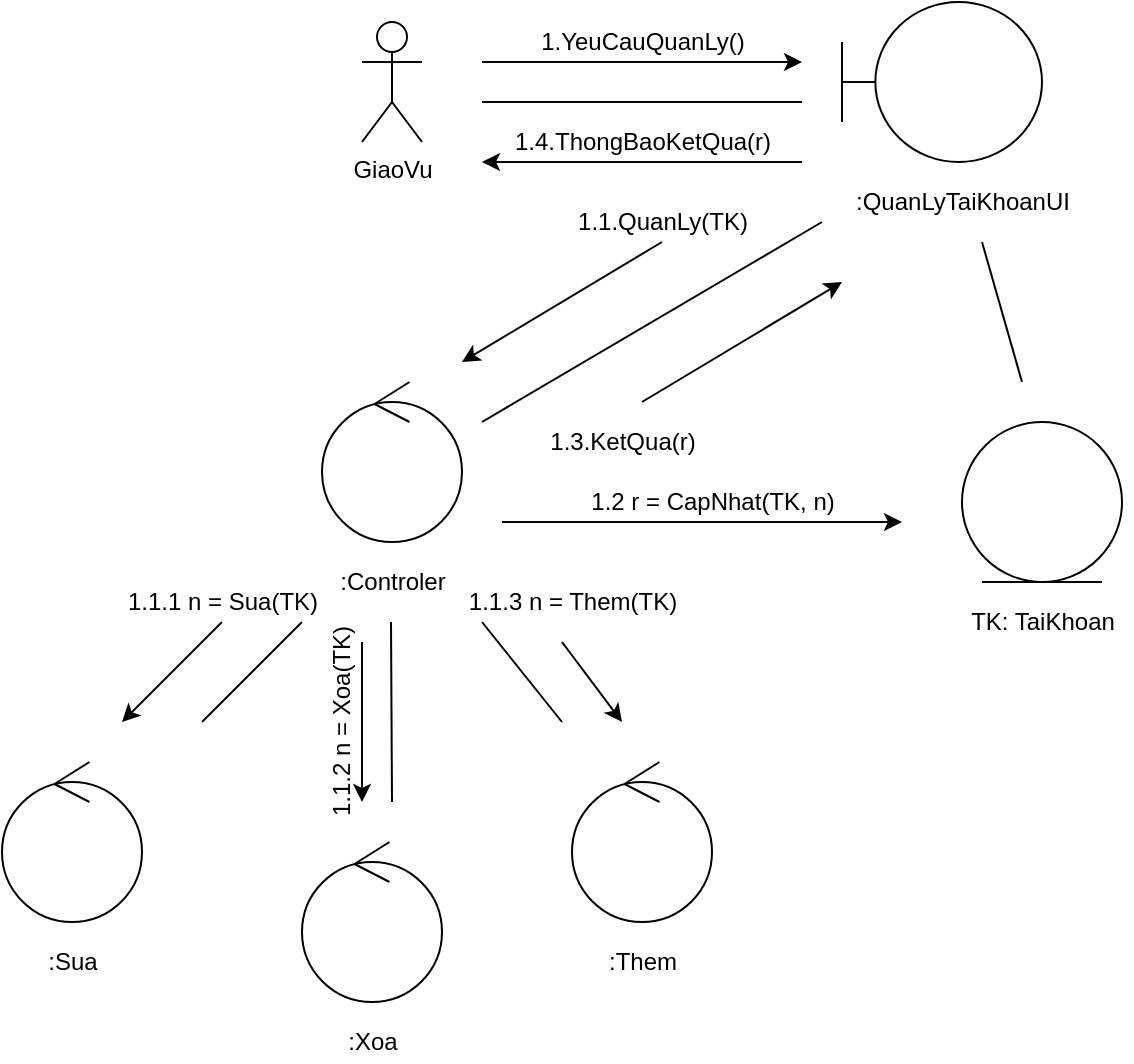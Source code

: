 <mxfile version="15.8.3" type="github"><diagram id="ZMoVk1ybjS8mexdRSRb8" name="Page-1"><mxGraphModel dx="1278" dy="547" grid="1" gridSize="10" guides="1" tooltips="1" connect="1" arrows="1" fold="1" page="1" pageScale="1" pageWidth="827" pageHeight="1169" math="0" shadow="0"><root><mxCell id="0"/><mxCell id="1" parent="0"/><mxCell id="ampkS9rmPaMD2B7MYtyE-1" value="GiaoVu&lt;br&gt;" style="shape=umlActor;verticalLabelPosition=bottom;verticalAlign=top;html=1;outlineConnect=0;" vertex="1" parent="1"><mxGeometry x="330" y="50" width="30" height="60" as="geometry"/></mxCell><mxCell id="ampkS9rmPaMD2B7MYtyE-3" value="" style="endArrow=classic;html=1;rounded=0;" edge="1" parent="1"><mxGeometry width="50" height="50" relative="1" as="geometry"><mxPoint x="390" y="70" as="sourcePoint"/><mxPoint x="550" y="70" as="targetPoint"/></mxGeometry></mxCell><mxCell id="ampkS9rmPaMD2B7MYtyE-6" value="" style="endArrow=none;html=1;rounded=0;" edge="1" parent="1"><mxGeometry width="50" height="50" relative="1" as="geometry"><mxPoint x="390" y="90" as="sourcePoint"/><mxPoint x="550" y="90" as="targetPoint"/></mxGeometry></mxCell><mxCell id="ampkS9rmPaMD2B7MYtyE-7" value="" style="endArrow=classic;html=1;rounded=0;" edge="1" parent="1"><mxGeometry width="50" height="50" relative="1" as="geometry"><mxPoint x="550" y="120" as="sourcePoint"/><mxPoint x="390" y="120" as="targetPoint"/></mxGeometry></mxCell><mxCell id="ampkS9rmPaMD2B7MYtyE-9" value="1.YeuCauQuanLy()" style="text;html=1;align=center;verticalAlign=middle;resizable=0;points=[];autosize=1;strokeColor=none;fillColor=none;" vertex="1" parent="1"><mxGeometry x="410" y="50" width="120" height="20" as="geometry"/></mxCell><mxCell id="ampkS9rmPaMD2B7MYtyE-10" value="1.4.ThongBaoKetQua(r)" style="text;html=1;align=center;verticalAlign=middle;resizable=0;points=[];autosize=1;strokeColor=none;fillColor=none;" vertex="1" parent="1"><mxGeometry x="400" y="100" width="140" height="20" as="geometry"/></mxCell><mxCell id="ampkS9rmPaMD2B7MYtyE-14" value="" style="shape=umlBoundary;whiteSpace=wrap;html=1;" vertex="1" parent="1"><mxGeometry x="570" y="40" width="100" height="80" as="geometry"/></mxCell><mxCell id="ampkS9rmPaMD2B7MYtyE-15" value=":QuanLyTaiKhoanUI" style="text;html=1;align=center;verticalAlign=middle;resizable=0;points=[];autosize=1;strokeColor=none;fillColor=none;" vertex="1" parent="1"><mxGeometry x="570" y="130" width="120" height="20" as="geometry"/></mxCell><mxCell id="ampkS9rmPaMD2B7MYtyE-16" value="" style="endArrow=none;html=1;rounded=0;" edge="1" parent="1"><mxGeometry width="50" height="50" relative="1" as="geometry"><mxPoint x="390" y="250" as="sourcePoint"/><mxPoint x="560" y="150" as="targetPoint"/></mxGeometry></mxCell><mxCell id="ampkS9rmPaMD2B7MYtyE-17" value="" style="endArrow=classic;html=1;rounded=0;" edge="1" parent="1"><mxGeometry width="50" height="50" relative="1" as="geometry"><mxPoint x="470" y="240" as="sourcePoint"/><mxPoint x="570" y="180" as="targetPoint"/></mxGeometry></mxCell><mxCell id="ampkS9rmPaMD2B7MYtyE-18" value="" style="endArrow=classic;html=1;rounded=0;" edge="1" parent="1"><mxGeometry width="50" height="50" relative="1" as="geometry"><mxPoint x="480" y="160" as="sourcePoint"/><mxPoint x="380" y="220" as="targetPoint"/></mxGeometry></mxCell><mxCell id="ampkS9rmPaMD2B7MYtyE-19" value="1.1.QuanLy(TK)" style="text;html=1;align=center;verticalAlign=middle;resizable=0;points=[];autosize=1;strokeColor=none;fillColor=none;" vertex="1" parent="1"><mxGeometry x="430" y="140" width="100" height="20" as="geometry"/></mxCell><mxCell id="ampkS9rmPaMD2B7MYtyE-20" value="1.3.KetQua(r)" style="text;html=1;align=center;verticalAlign=middle;resizable=0;points=[];autosize=1;strokeColor=none;fillColor=none;" vertex="1" parent="1"><mxGeometry x="415" y="250" width="90" height="20" as="geometry"/></mxCell><mxCell id="ampkS9rmPaMD2B7MYtyE-21" value="" style="ellipse;shape=umlControl;whiteSpace=wrap;html=1;" vertex="1" parent="1"><mxGeometry x="310" y="230" width="70" height="80" as="geometry"/></mxCell><mxCell id="ampkS9rmPaMD2B7MYtyE-22" value=":Controler" style="text;html=1;align=center;verticalAlign=middle;resizable=0;points=[];autosize=1;strokeColor=none;fillColor=none;" vertex="1" parent="1"><mxGeometry x="310" y="320" width="70" height="20" as="geometry"/></mxCell><mxCell id="ampkS9rmPaMD2B7MYtyE-23" value="" style="endArrow=none;html=1;rounded=0;" edge="1" parent="1"><mxGeometry width="50" height="50" relative="1" as="geometry"><mxPoint x="250" y="400" as="sourcePoint"/><mxPoint x="300" y="350" as="targetPoint"/></mxGeometry></mxCell><mxCell id="ampkS9rmPaMD2B7MYtyE-24" value="" style="endArrow=none;html=1;rounded=0;" edge="1" parent="1"><mxGeometry width="50" height="50" relative="1" as="geometry"><mxPoint x="345" y="440" as="sourcePoint"/><mxPoint x="344.5" y="350" as="targetPoint"/></mxGeometry></mxCell><mxCell id="ampkS9rmPaMD2B7MYtyE-25" value="" style="endArrow=none;html=1;rounded=0;" edge="1" parent="1"><mxGeometry width="50" height="50" relative="1" as="geometry"><mxPoint x="430" y="400" as="sourcePoint"/><mxPoint x="390" y="350" as="targetPoint"/></mxGeometry></mxCell><mxCell id="ampkS9rmPaMD2B7MYtyE-26" value="" style="endArrow=classic;html=1;rounded=0;" edge="1" parent="1"><mxGeometry width="50" height="50" relative="1" as="geometry"><mxPoint x="330" y="360" as="sourcePoint"/><mxPoint x="330" y="440" as="targetPoint"/></mxGeometry></mxCell><mxCell id="ampkS9rmPaMD2B7MYtyE-27" value="1.1.2 n = Xoa(TK)" style="text;html=1;align=center;verticalAlign=middle;resizable=0;points=[];autosize=1;strokeColor=none;fillColor=none;rotation=270;" vertex="1" parent="1"><mxGeometry x="265" y="390" width="110" height="20" as="geometry"/></mxCell><mxCell id="ampkS9rmPaMD2B7MYtyE-28" value="" style="endArrow=classic;html=1;rounded=0;" edge="1" parent="1"><mxGeometry width="50" height="50" relative="1" as="geometry"><mxPoint x="260" y="350" as="sourcePoint"/><mxPoint x="210" y="400" as="targetPoint"/></mxGeometry></mxCell><mxCell id="ampkS9rmPaMD2B7MYtyE-29" value="1.1.1 n = Sua(TK)" style="text;html=1;align=center;verticalAlign=middle;resizable=0;points=[];autosize=1;strokeColor=none;fillColor=none;" vertex="1" parent="1"><mxGeometry x="205" y="330" width="110" height="20" as="geometry"/></mxCell><mxCell id="ampkS9rmPaMD2B7MYtyE-30" value="1.1.3 n = Them(TK)" style="text;html=1;align=center;verticalAlign=middle;resizable=0;points=[];autosize=1;strokeColor=none;fillColor=none;" vertex="1" parent="1"><mxGeometry x="375" y="330" width="120" height="20" as="geometry"/></mxCell><mxCell id="ampkS9rmPaMD2B7MYtyE-31" value="" style="endArrow=classic;html=1;rounded=0;" edge="1" parent="1"><mxGeometry width="50" height="50" relative="1" as="geometry"><mxPoint x="430" y="360" as="sourcePoint"/><mxPoint x="460" y="400" as="targetPoint"/></mxGeometry></mxCell><mxCell id="ampkS9rmPaMD2B7MYtyE-32" value="" style="ellipse;shape=umlControl;whiteSpace=wrap;html=1;" vertex="1" parent="1"><mxGeometry x="150" y="420" width="70" height="80" as="geometry"/></mxCell><mxCell id="ampkS9rmPaMD2B7MYtyE-33" value="" style="ellipse;shape=umlControl;whiteSpace=wrap;html=1;" vertex="1" parent="1"><mxGeometry x="300" y="460" width="70" height="80" as="geometry"/></mxCell><mxCell id="ampkS9rmPaMD2B7MYtyE-34" value="" style="ellipse;shape=umlControl;whiteSpace=wrap;html=1;" vertex="1" parent="1"><mxGeometry x="435" y="420" width="70" height="80" as="geometry"/></mxCell><mxCell id="ampkS9rmPaMD2B7MYtyE-35" value=":Sua" style="text;html=1;align=center;verticalAlign=middle;resizable=0;points=[];autosize=1;strokeColor=none;fillColor=none;" vertex="1" parent="1"><mxGeometry x="165" y="510" width="40" height="20" as="geometry"/></mxCell><mxCell id="ampkS9rmPaMD2B7MYtyE-36" value=":Xoa" style="text;html=1;align=center;verticalAlign=middle;resizable=0;points=[];autosize=1;strokeColor=none;fillColor=none;" vertex="1" parent="1"><mxGeometry x="315" y="550" width="40" height="20" as="geometry"/></mxCell><mxCell id="ampkS9rmPaMD2B7MYtyE-37" value=":Them" style="text;html=1;align=center;verticalAlign=middle;resizable=0;points=[];autosize=1;strokeColor=none;fillColor=none;" vertex="1" parent="1"><mxGeometry x="445" y="510" width="50" height="20" as="geometry"/></mxCell><mxCell id="ampkS9rmPaMD2B7MYtyE-38" value="" style="endArrow=classic;html=1;rounded=0;" edge="1" parent="1"><mxGeometry width="50" height="50" relative="1" as="geometry"><mxPoint x="400" y="300" as="sourcePoint"/><mxPoint x="600" y="300" as="targetPoint"/></mxGeometry></mxCell><mxCell id="ampkS9rmPaMD2B7MYtyE-39" value="" style="ellipse;shape=umlEntity;whiteSpace=wrap;html=1;" vertex="1" parent="1"><mxGeometry x="630" y="250" width="80" height="80" as="geometry"/></mxCell><mxCell id="ampkS9rmPaMD2B7MYtyE-40" value="" style="endArrow=none;html=1;rounded=0;" edge="1" parent="1"><mxGeometry width="50" height="50" relative="1" as="geometry"><mxPoint x="660" y="230" as="sourcePoint"/><mxPoint x="640" y="160" as="targetPoint"/></mxGeometry></mxCell><mxCell id="ampkS9rmPaMD2B7MYtyE-41" value="TK: TaiKhoan" style="text;html=1;align=center;verticalAlign=middle;resizable=0;points=[];autosize=1;strokeColor=none;fillColor=none;" vertex="1" parent="1"><mxGeometry x="625" y="340" width="90" height="20" as="geometry"/></mxCell><mxCell id="ampkS9rmPaMD2B7MYtyE-42" value="1.2 r = CapNhat(TK, n)" style="text;html=1;align=center;verticalAlign=middle;resizable=0;points=[];autosize=1;strokeColor=none;fillColor=none;" vertex="1" parent="1"><mxGeometry x="435" y="280" width="140" height="20" as="geometry"/></mxCell></root></mxGraphModel></diagram></mxfile>
